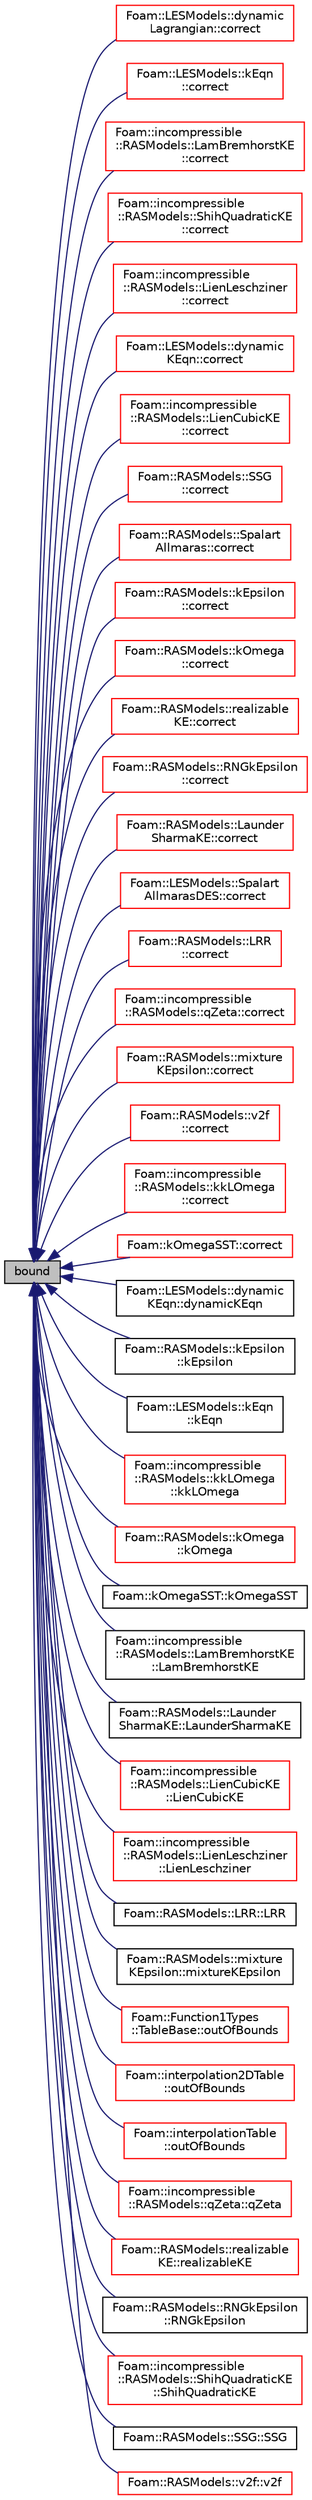 digraph "bound"
{
  bgcolor="transparent";
  edge [fontname="Helvetica",fontsize="10",labelfontname="Helvetica",labelfontsize="10"];
  node [fontname="Helvetica",fontsize="10",shape=record];
  rankdir="LR";
  Node1 [label="bound",height=0.2,width=0.4,color="black", fillcolor="grey75", style="filled", fontcolor="black"];
  Node1 -> Node2 [dir="back",color="midnightblue",fontsize="10",style="solid",fontname="Helvetica"];
  Node2 [label="Foam::LESModels::dynamic\lLagrangian::correct",height=0.2,width=0.4,color="red",URL="$a00607.html#a3ae44b28050c3aa494c1d8e18cf618c1",tooltip="Correct Eddy-Viscosity and related properties. "];
  Node1 -> Node3 [dir="back",color="midnightblue",fontsize="10",style="solid",fontname="Helvetica"];
  Node3 [label="Foam::LESModels::kEqn\l::correct",height=0.2,width=0.4,color="red",URL="$a01248.html#a3ae44b28050c3aa494c1d8e18cf618c1",tooltip="Correct eddy-Viscosity and related properties. "];
  Node1 -> Node4 [dir="back",color="midnightblue",fontsize="10",style="solid",fontname="Helvetica"];
  Node4 [label="Foam::incompressible\l::RASModels::LamBremhorstKE\l::correct",height=0.2,width=0.4,color="red",URL="$a01287.html#a3ae44b28050c3aa494c1d8e18cf618c1",tooltip="Solve the turbulence equations and correct the turbulence viscosity. "];
  Node1 -> Node5 [dir="back",color="midnightblue",fontsize="10",style="solid",fontname="Helvetica"];
  Node5 [label="Foam::incompressible\l::RASModels::ShihQuadraticKE\l::correct",height=0.2,width=0.4,color="red",URL="$a02364.html#a3ae44b28050c3aa494c1d8e18cf618c1",tooltip="Solve the turbulence equations and correct the turbulence viscosity. "];
  Node1 -> Node6 [dir="back",color="midnightblue",fontsize="10",style="solid",fontname="Helvetica"];
  Node6 [label="Foam::incompressible\l::RASModels::LienLeschziner\l::correct",height=0.2,width=0.4,color="red",URL="$a01336.html#a3ae44b28050c3aa494c1d8e18cf618c1",tooltip="Solve the turbulence equations and correct the turbulence viscosity. "];
  Node1 -> Node7 [dir="back",color="midnightblue",fontsize="10",style="solid",fontname="Helvetica"];
  Node7 [label="Foam::LESModels::dynamic\lKEqn::correct",height=0.2,width=0.4,color="red",URL="$a00606.html#a3ae44b28050c3aa494c1d8e18cf618c1",tooltip="Correct Eddy-Viscosity and related properties. "];
  Node1 -> Node8 [dir="back",color="midnightblue",fontsize="10",style="solid",fontname="Helvetica"];
  Node8 [label="Foam::incompressible\l::RASModels::LienCubicKE\l::correct",height=0.2,width=0.4,color="red",URL="$a01335.html#a3ae44b28050c3aa494c1d8e18cf618c1",tooltip="Solve the turbulence equations and correct the turbulence viscosity. "];
  Node1 -> Node9 [dir="back",color="midnightblue",fontsize="10",style="solid",fontname="Helvetica"];
  Node9 [label="Foam::RASModels::SSG\l::correct",height=0.2,width=0.4,color="red",URL="$a02502.html#a3ae44b28050c3aa494c1d8e18cf618c1",tooltip="Solve the turbulence equations and correct eddy-Viscosity and. "];
  Node1 -> Node10 [dir="back",color="midnightblue",fontsize="10",style="solid",fontname="Helvetica"];
  Node10 [label="Foam::RASModels::Spalart\lAllmaras::correct",height=0.2,width=0.4,color="red",URL="$a02462.html#a3ae44b28050c3aa494c1d8e18cf618c1",tooltip="Solve the turbulence equations and correct the turbulence viscosity. "];
  Node1 -> Node11 [dir="back",color="midnightblue",fontsize="10",style="solid",fontname="Helvetica"];
  Node11 [label="Foam::RASModels::kEpsilon\l::correct",height=0.2,width=0.4,color="red",URL="$a01247.html#a3ae44b28050c3aa494c1d8e18cf618c1",tooltip="Solve the turbulence equations and correct the turbulence viscosity. "];
  Node1 -> Node12 [dir="back",color="midnightblue",fontsize="10",style="solid",fontname="Helvetica"];
  Node12 [label="Foam::RASModels::kOmega\l::correct",height=0.2,width=0.4,color="red",URL="$a01264.html#a3ae44b28050c3aa494c1d8e18cf618c1",tooltip="Solve the turbulence equations and correct the turbulence viscosity. "];
  Node1 -> Node13 [dir="back",color="midnightblue",fontsize="10",style="solid",fontname="Helvetica"];
  Node13 [label="Foam::RASModels::realizable\lKE::correct",height=0.2,width=0.4,color="red",URL="$a02150.html#a3ae44b28050c3aa494c1d8e18cf618c1",tooltip="Solve the turbulence equations and correct the turbulence viscosity. "];
  Node1 -> Node14 [dir="back",color="midnightblue",fontsize="10",style="solid",fontname="Helvetica"];
  Node14 [label="Foam::RASModels::RNGkEpsilon\l::correct",height=0.2,width=0.4,color="red",URL="$a02269.html#a3ae44b28050c3aa494c1d8e18cf618c1",tooltip="Solve the turbulence equations and correct the turbulence viscosity. "];
  Node1 -> Node15 [dir="back",color="midnightblue",fontsize="10",style="solid",fontname="Helvetica"];
  Node15 [label="Foam::RASModels::Launder\lSharmaKE::correct",height=0.2,width=0.4,color="red",URL="$a01297.html#a3ae44b28050c3aa494c1d8e18cf618c1",tooltip="Solve the turbulence equations and correct the turbulence viscosity. "];
  Node1 -> Node16 [dir="back",color="midnightblue",fontsize="10",style="solid",fontname="Helvetica"];
  Node16 [label="Foam::LESModels::Spalart\lAllmarasDES::correct",height=0.2,width=0.4,color="red",URL="$a02464.html#a3ae44b28050c3aa494c1d8e18cf618c1",tooltip="Correct nuTilda and related properties. "];
  Node1 -> Node17 [dir="back",color="midnightblue",fontsize="10",style="solid",fontname="Helvetica"];
  Node17 [label="Foam::RASModels::LRR\l::correct",height=0.2,width=0.4,color="red",URL="$a01413.html#a3ae44b28050c3aa494c1d8e18cf618c1",tooltip="Solve the turbulence equations and correct eddy-Viscosity and. "];
  Node1 -> Node18 [dir="back",color="midnightblue",fontsize="10",style="solid",fontname="Helvetica"];
  Node18 [label="Foam::incompressible\l::RASModels::qZeta::correct",height=0.2,width=0.4,color="red",URL="$a02105.html#a3ae44b28050c3aa494c1d8e18cf618c1",tooltip="Solve the turbulence equations and correct the turbulence viscosity. "];
  Node1 -> Node19 [dir="back",color="midnightblue",fontsize="10",style="solid",fontname="Helvetica"];
  Node19 [label="Foam::RASModels::mixture\lKEpsilon::correct",height=0.2,width=0.4,color="red",URL="$a01553.html#a3ae44b28050c3aa494c1d8e18cf618c1",tooltip="Solve the turbulence equations and correct the turbulence viscosity. "];
  Node1 -> Node20 [dir="back",color="midnightblue",fontsize="10",style="solid",fontname="Helvetica"];
  Node20 [label="Foam::RASModels::v2f\l::correct",height=0.2,width=0.4,color="red",URL="$a02883.html#a3ae44b28050c3aa494c1d8e18cf618c1",tooltip="Solve the turbulence equations and correct the turbulence viscosity. "];
  Node1 -> Node21 [dir="back",color="midnightblue",fontsize="10",style="solid",fontname="Helvetica"];
  Node21 [label="Foam::incompressible\l::RASModels::kkLOmega\l::correct",height=0.2,width=0.4,color="red",URL="$a01261.html#a3ae44b28050c3aa494c1d8e18cf618c1",tooltip="Solve the turbulence equations and correct the turbulence viscosity. "];
  Node1 -> Node22 [dir="back",color="midnightblue",fontsize="10",style="solid",fontname="Helvetica"];
  Node22 [label="Foam::kOmegaSST::correct",height=0.2,width=0.4,color="red",URL="$a01265.html#a3ae44b28050c3aa494c1d8e18cf618c1",tooltip="Solve the turbulence equations and correct the turbulence viscosity. "];
  Node1 -> Node23 [dir="back",color="midnightblue",fontsize="10",style="solid",fontname="Helvetica"];
  Node23 [label="Foam::LESModels::dynamic\lKEqn::dynamicKEqn",height=0.2,width=0.4,color="black",URL="$a00606.html#ac4d1cb48e7b33ff4909b44b9d21f00d0",tooltip="Construct from components. "];
  Node1 -> Node24 [dir="back",color="midnightblue",fontsize="10",style="solid",fontname="Helvetica"];
  Node24 [label="Foam::RASModels::kEpsilon\l::kEpsilon",height=0.2,width=0.4,color="black",URL="$a01247.html#ad4c4e296af702a0e980b142a736eab01",tooltip="Construct from components. "];
  Node1 -> Node25 [dir="back",color="midnightblue",fontsize="10",style="solid",fontname="Helvetica"];
  Node25 [label="Foam::LESModels::kEqn\l::kEqn",height=0.2,width=0.4,color="black",URL="$a01248.html#a56a1d6f27eaf47acf4e9c335ed681623",tooltip="Constructor from components. "];
  Node1 -> Node26 [dir="back",color="midnightblue",fontsize="10",style="solid",fontname="Helvetica"];
  Node26 [label="Foam::incompressible\l::RASModels::kkLOmega\l::kkLOmega",height=0.2,width=0.4,color="red",URL="$a01261.html#acd7dcdec078cb26558efbb7f149a4c6a",tooltip="Construct from components. "];
  Node1 -> Node27 [dir="back",color="midnightblue",fontsize="10",style="solid",fontname="Helvetica"];
  Node27 [label="Foam::RASModels::kOmega\l::kOmega",height=0.2,width=0.4,color="red",URL="$a01264.html#a8d1b583581510a8d1abf1d27123e40ff",tooltip="Construct from components. "];
  Node1 -> Node28 [dir="back",color="midnightblue",fontsize="10",style="solid",fontname="Helvetica"];
  Node28 [label="Foam::kOmegaSST::kOmegaSST",height=0.2,width=0.4,color="black",URL="$a01265.html#a5d45ba63893193b2ae2268901c7e5187",tooltip="Construct from components. "];
  Node1 -> Node29 [dir="back",color="midnightblue",fontsize="10",style="solid",fontname="Helvetica"];
  Node29 [label="Foam::incompressible\l::RASModels::LamBremhorstKE\l::LamBremhorstKE",height=0.2,width=0.4,color="black",URL="$a01287.html#a5c9fb5edae59f0fbc7f850919a4f4457",tooltip="Construct from components. "];
  Node1 -> Node30 [dir="back",color="midnightblue",fontsize="10",style="solid",fontname="Helvetica"];
  Node30 [label="Foam::RASModels::Launder\lSharmaKE::LaunderSharmaKE",height=0.2,width=0.4,color="black",URL="$a01297.html#a5ddab09e3749d8a2117006c87fd84200",tooltip="Construct from components. "];
  Node1 -> Node31 [dir="back",color="midnightblue",fontsize="10",style="solid",fontname="Helvetica"];
  Node31 [label="Foam::incompressible\l::RASModels::LienCubicKE\l::LienCubicKE",height=0.2,width=0.4,color="red",URL="$a01335.html#a389beaa43511a3788a5fac02bce8efe0",tooltip="Construct from components. "];
  Node1 -> Node32 [dir="back",color="midnightblue",fontsize="10",style="solid",fontname="Helvetica"];
  Node32 [label="Foam::incompressible\l::RASModels::LienLeschziner\l::LienLeschziner",height=0.2,width=0.4,color="red",URL="$a01336.html#a24c8450b3d4472dbd8392adc91079902",tooltip="Construct from components. "];
  Node1 -> Node33 [dir="back",color="midnightblue",fontsize="10",style="solid",fontname="Helvetica"];
  Node33 [label="Foam::RASModels::LRR::LRR",height=0.2,width=0.4,color="black",URL="$a01413.html#a8e5876f967d41986458bf1b4e56880f1",tooltip="Construct from components. "];
  Node1 -> Node34 [dir="back",color="midnightblue",fontsize="10",style="solid",fontname="Helvetica"];
  Node34 [label="Foam::RASModels::mixture\lKEpsilon::mixtureKEpsilon",height=0.2,width=0.4,color="black",URL="$a01553.html#a8a7ec1494a8e894fa723875426b4c21b",tooltip="Construct from components. "];
  Node1 -> Node35 [dir="back",color="midnightblue",fontsize="10",style="solid",fontname="Helvetica"];
  Node35 [label="Foam::Function1Types\l::TableBase::outOfBounds",height=0.2,width=0.4,color="red",URL="$a02635.html#a9c13268d68685893323242689c02b9be",tooltip="Set the out-of-bounds handling from enum, return previous setting. "];
  Node1 -> Node36 [dir="back",color="midnightblue",fontsize="10",style="solid",fontname="Helvetica"];
  Node36 [label="Foam::interpolation2DTable\l::outOfBounds",height=0.2,width=0.4,color="red",URL="$a01168.html#a3343ed26dde8ab729adc8b5138586786",tooltip="Set the out-of-bounds handling from enum, return previous setting. "];
  Node1 -> Node37 [dir="back",color="midnightblue",fontsize="10",style="solid",fontname="Helvetica"];
  Node37 [label="Foam::interpolationTable\l::outOfBounds",height=0.2,width=0.4,color="red",URL="$a01176.html#a4f4e7ad209b8271aeb7d2dd509319139",tooltip="Set the out-of-bounds handling from enum, return previous setting. "];
  Node1 -> Node38 [dir="back",color="midnightblue",fontsize="10",style="solid",fontname="Helvetica"];
  Node38 [label="Foam::incompressible\l::RASModels::qZeta::qZeta",height=0.2,width=0.4,color="red",URL="$a02105.html#acf961fdbd731cbe2ceee9e599c8b8068",tooltip="Construct from components. "];
  Node1 -> Node39 [dir="back",color="midnightblue",fontsize="10",style="solid",fontname="Helvetica"];
  Node39 [label="Foam::RASModels::realizable\lKE::realizableKE",height=0.2,width=0.4,color="red",URL="$a02150.html#a0ada0da2853ce6105b00fc56c1dce142",tooltip="Construct from components. "];
  Node1 -> Node40 [dir="back",color="midnightblue",fontsize="10",style="solid",fontname="Helvetica"];
  Node40 [label="Foam::RASModels::RNGkEpsilon\l::RNGkEpsilon",height=0.2,width=0.4,color="black",URL="$a02269.html#af8382831a2895250f5733d1d81bca9ca",tooltip="Construct from components. "];
  Node1 -> Node41 [dir="back",color="midnightblue",fontsize="10",style="solid",fontname="Helvetica"];
  Node41 [label="Foam::incompressible\l::RASModels::ShihQuadraticKE\l::ShihQuadraticKE",height=0.2,width=0.4,color="red",URL="$a02364.html#af009f704ea20a835fa4a1ace3086ce4b",tooltip="Construct from components. "];
  Node1 -> Node42 [dir="back",color="midnightblue",fontsize="10",style="solid",fontname="Helvetica"];
  Node42 [label="Foam::RASModels::SSG::SSG",height=0.2,width=0.4,color="black",URL="$a02502.html#a2f41db74431d003903c7e650177ba0f7",tooltip="Construct from components. "];
  Node1 -> Node43 [dir="back",color="midnightblue",fontsize="10",style="solid",fontname="Helvetica"];
  Node43 [label="Foam::RASModels::v2f::v2f",height=0.2,width=0.4,color="red",URL="$a02883.html#aa86eb51a046d35be3fc2736626992962",tooltip="Construct from components. "];
}

